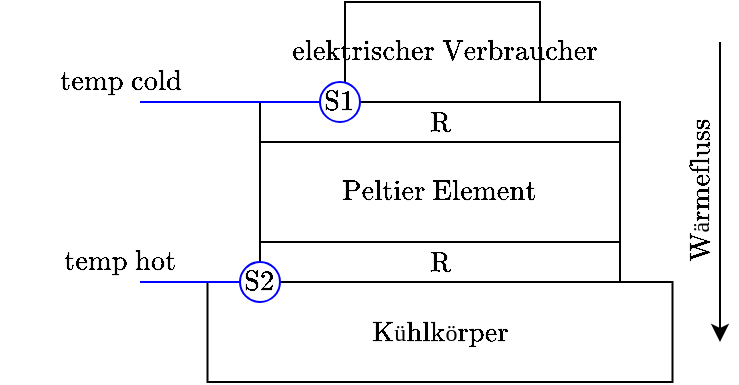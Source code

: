 <mxfile version="13.7.3" type="device"><diagram id="sqJc7EVJYXbVLFNK0yoz" name="Seite-1"><mxGraphModel dx="517" dy="383" grid="1" gridSize="10" guides="1" tooltips="1" connect="1" arrows="1" fold="1" page="1" pageScale="1" pageWidth="827" pageHeight="1169" math="1" shadow="0"><root><mxCell id="0"/><mxCell id="1" parent="0"/><mxCell id="uMr-RM_7Zr44WPy-u3Zs-1" value="$$\text{Peltier Element}$$" style="rounded=0;whiteSpace=wrap;html=1;" vertex="1" parent="1"><mxGeometry x="200" y="200" width="180" height="50" as="geometry"/></mxCell><mxCell id="uMr-RM_7Zr44WPy-u3Zs-2" value="$$\text{R}$$" style="rounded=0;whiteSpace=wrap;html=1;" vertex="1" parent="1"><mxGeometry x="200" y="250" width="180" height="20" as="geometry"/></mxCell><mxCell id="uMr-RM_7Zr44WPy-u3Zs-3" value="$$\text{Kühlkörper}$$" style="rounded=0;whiteSpace=wrap;html=1;" vertex="1" parent="1"><mxGeometry x="173.75" y="270" width="232.5" height="50" as="geometry"/></mxCell><mxCell id="uMr-RM_7Zr44WPy-u3Zs-4" value="$$\text{R}$$" style="rounded=0;whiteSpace=wrap;html=1;" vertex="1" parent="1"><mxGeometry x="200" y="180" width="180" height="20" as="geometry"/></mxCell><mxCell id="uMr-RM_7Zr44WPy-u3Zs-5" value="$$\text{elektrischer}\\ \text{ Verbraucher}$$" style="rounded=0;whiteSpace=wrap;html=1;" vertex="1" parent="1"><mxGeometry x="242.5" y="130" width="97.5" height="50" as="geometry"/></mxCell><mxCell id="uMr-RM_7Zr44WPy-u3Zs-10" style="edgeStyle=orthogonalEdgeStyle;rounded=0;orthogonalLoop=1;jettySize=auto;html=1;endArrow=none;endFill=0;strokeColor=#0000FF;" edge="1" parent="1" source="uMr-RM_7Zr44WPy-u3Zs-6"><mxGeometry relative="1" as="geometry"><mxPoint x="140" y="180" as="targetPoint"/></mxGeometry></mxCell><mxCell id="uMr-RM_7Zr44WPy-u3Zs-6" value="$$\text{S1}$$" style="ellipse;whiteSpace=wrap;html=1;strokeColor=#0000FF;" vertex="1" parent="1"><mxGeometry x="230" y="170" width="20" height="20" as="geometry"/></mxCell><mxCell id="uMr-RM_7Zr44WPy-u3Zs-11" style="edgeStyle=orthogonalEdgeStyle;rounded=0;orthogonalLoop=1;jettySize=auto;html=1;endArrow=none;endFill=0;strokeColor=#0000FF;" edge="1" parent="1" source="uMr-RM_7Zr44WPy-u3Zs-7"><mxGeometry relative="1" as="geometry"><mxPoint x="140" y="270" as="targetPoint"/></mxGeometry></mxCell><mxCell id="uMr-RM_7Zr44WPy-u3Zs-7" value="$$\text{S2}$$" style="ellipse;whiteSpace=wrap;html=1;strokeColor=#0000FF;" vertex="1" parent="1"><mxGeometry x="190" y="260" width="20" height="20" as="geometry"/></mxCell><mxCell id="uMr-RM_7Zr44WPy-u3Zs-8" value="" style="endArrow=classic;html=1;" edge="1" parent="1"><mxGeometry width="50" height="50" relative="1" as="geometry"><mxPoint x="430" y="150" as="sourcePoint"/><mxPoint x="430" y="300" as="targetPoint"/></mxGeometry></mxCell><mxCell id="uMr-RM_7Zr44WPy-u3Zs-9" value="$$\text{Wärmefluss}$$" style="text;html=1;align=center;verticalAlign=middle;resizable=0;points=[];autosize=1;rotation=-90;" vertex="1" parent="1"><mxGeometry x="350" y="215" width="140" height="20" as="geometry"/></mxCell><mxCell id="uMr-RM_7Zr44WPy-u3Zs-12" value="$$\text{temp cold}$$" style="text;html=1;align=center;verticalAlign=middle;resizable=0;points=[];autosize=1;" vertex="1" parent="1"><mxGeometry x="70" y="160" width="120" height="20" as="geometry"/></mxCell><mxCell id="uMr-RM_7Zr44WPy-u3Zs-13" value="$$\text{temp hot}$$" style="text;html=1;align=center;verticalAlign=middle;resizable=0;points=[];autosize=1;" vertex="1" parent="1"><mxGeometry x="70" y="250" width="120" height="20" as="geometry"/></mxCell></root></mxGraphModel></diagram></mxfile>